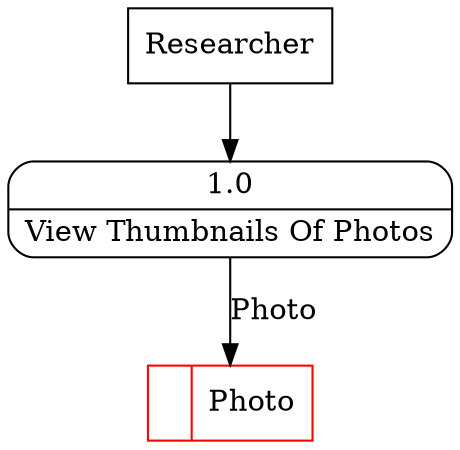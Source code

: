 digraph dfd2{ 
node[shape=record]
200 [label="<f0>  |<f1> Photo " color=red];
201 [label="Researcher" shape=box];
202 [label="{<f0> 1.0|<f1> View Thumbnails Of Photos }" shape=Mrecord];
201 -> 202
202 -> 200 [label="Photo"]
}